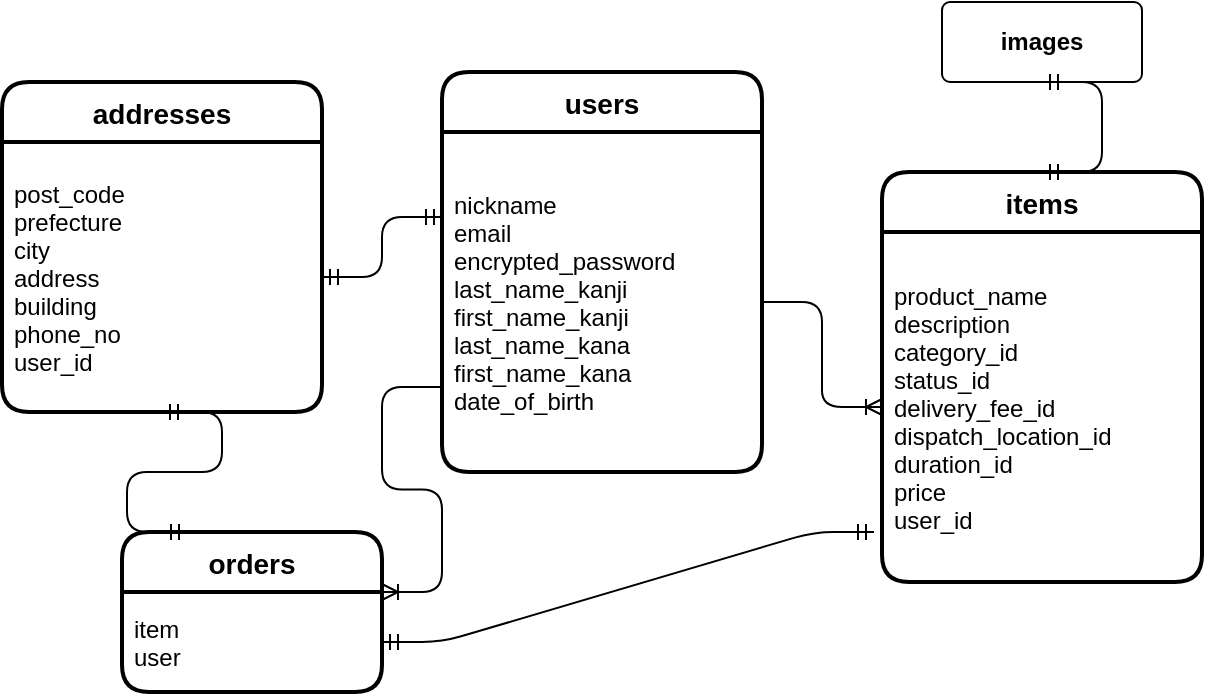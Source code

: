 <mxfile version="13.10.0" type="embed">
    <diagram id="lDL-QhUfjhdGxleWqhyo" name="Page-1">
        <mxGraphModel dx="242" dy="390" grid="1" gridSize="10" guides="1" tooltips="1" connect="1" arrows="1" fold="1" page="1" pageScale="1" pageWidth="1100" pageHeight="850" math="0" shadow="0">
            <root>
                <mxCell id="0"/>
                <mxCell id="1" parent="0"/>
                <mxCell id="77" value="users" style="swimlane;childLayout=stackLayout;horizontal=1;startSize=30;horizontalStack=0;rounded=1;fontSize=14;fontStyle=1;strokeWidth=2;resizeParent=0;resizeLast=1;shadow=0;dashed=0;align=center;" parent="1" vertex="1">
                    <mxGeometry x="330" y="270" width="160" height="200" as="geometry"/>
                </mxCell>
                <mxCell id="78" value="nickname&#10;email&#10;encrypted_password&#10;last_name_kanji&#10;first_name_kanji&#10;last_name_kana&#10;first_name_kana&#10;date_of_birth" style="align=left;strokeColor=none;fillColor=none;spacingLeft=4;fontSize=12;verticalAlign=middle;resizable=0;rotatable=0;part=1;" parent="77" vertex="1">
                    <mxGeometry y="30" width="160" height="170" as="geometry"/>
                </mxCell>
                <mxCell id="79" value="items" style="swimlane;childLayout=stackLayout;horizontal=1;startSize=30;horizontalStack=0;rounded=1;fontSize=14;fontStyle=1;strokeWidth=2;resizeParent=0;resizeLast=1;shadow=0;dashed=0;align=center;" parent="1" vertex="1">
                    <mxGeometry x="550" y="320" width="160" height="205" as="geometry"/>
                </mxCell>
                <mxCell id="80" value="product_name&#10;description&#10;category_id&#10;status_id&#10;delivery_fee_id&#10;dispatch_location_id&#10;duration_id&#10;price&#10;user_id" style="align=left;strokeColor=none;fillColor=none;spacingLeft=4;fontSize=12;verticalAlign=middle;resizable=0;rotatable=0;part=1;" parent="79" vertex="1">
                    <mxGeometry y="30" width="160" height="175" as="geometry"/>
                </mxCell>
                <mxCell id="81" value="" style="edgeStyle=entityRelationEdgeStyle;fontSize=12;html=1;endArrow=ERoneToMany;exitX=1;exitY=0.5;exitDx=0;exitDy=0;entryX=0;entryY=0.5;entryDx=0;entryDy=0;" parent="1" source="78" target="80" edge="1">
                    <mxGeometry width="100" height="100" relative="1" as="geometry">
                        <mxPoint x="320" y="450" as="sourcePoint"/>
                        <mxPoint x="460" y="420" as="targetPoint"/>
                    </mxGeometry>
                </mxCell>
                <mxCell id="82" value="addresses" style="swimlane;childLayout=stackLayout;horizontal=1;startSize=30;horizontalStack=0;rounded=1;fontSize=14;fontStyle=1;strokeWidth=2;resizeParent=0;resizeLast=1;shadow=0;dashed=0;align=center;" parent="1" vertex="1">
                    <mxGeometry x="110" y="275" width="160" height="165" as="geometry"/>
                </mxCell>
                <mxCell id="83" value="post_code&#10;prefecture&#10;city&#10;address&#10;building&#10;phone_no&#10;user_id" style="align=left;strokeColor=none;fillColor=none;spacingLeft=4;fontSize=12;verticalAlign=middle;resizable=0;rotatable=0;part=1;" parent="82" vertex="1">
                    <mxGeometry y="30" width="160" height="135" as="geometry"/>
                </mxCell>
                <mxCell id="84" value="orders" style="swimlane;childLayout=stackLayout;horizontal=1;startSize=30;horizontalStack=0;rounded=1;fontSize=14;fontStyle=1;strokeWidth=2;resizeParent=0;resizeLast=1;shadow=0;dashed=0;align=center;" parent="1" vertex="1">
                    <mxGeometry x="170" y="500" width="130" height="80" as="geometry"/>
                </mxCell>
                <mxCell id="85" value="item&#10;user" style="align=left;strokeColor=none;fillColor=none;spacingLeft=4;fontSize=12;verticalAlign=middle;resizable=0;rotatable=0;part=1;" parent="84" vertex="1">
                    <mxGeometry y="30" width="130" height="50" as="geometry"/>
                </mxCell>
                <mxCell id="95" value="" style="edgeStyle=entityRelationEdgeStyle;fontSize=12;html=1;endArrow=ERmandOne;startArrow=ERmandOne;exitX=0;exitY=0.25;exitDx=0;exitDy=0;entryX=1;entryY=0.5;entryDx=0;entryDy=0;" parent="1" source="78" target="83" edge="1">
                    <mxGeometry width="100" height="100" relative="1" as="geometry">
                        <mxPoint x="350" y="470" as="sourcePoint"/>
                        <mxPoint x="450" y="370" as="targetPoint"/>
                    </mxGeometry>
                </mxCell>
                <mxCell id="101" value="" style="edgeStyle=entityRelationEdgeStyle;fontSize=12;html=1;endArrow=ERmandOne;startArrow=ERmandOne;entryX=0.5;entryY=1;entryDx=0;entryDy=0;exitX=0.25;exitY=0;exitDx=0;exitDy=0;" edge="1" parent="1" source="84" target="83">
                    <mxGeometry width="100" height="100" relative="1" as="geometry">
                        <mxPoint x="170" y="510" as="sourcePoint"/>
                        <mxPoint x="270" y="410" as="targetPoint"/>
                    </mxGeometry>
                </mxCell>
                <mxCell id="103" value="" style="edgeStyle=entityRelationEdgeStyle;fontSize=12;html=1;endArrow=ERoneToMany;exitX=0;exitY=0.75;exitDx=0;exitDy=0;entryX=1;entryY=0;entryDx=0;entryDy=0;" edge="1" parent="1" source="78" target="85">
                    <mxGeometry width="100" height="100" relative="1" as="geometry">
                        <mxPoint x="340" y="560" as="sourcePoint"/>
                        <mxPoint x="440" y="460" as="targetPoint"/>
                    </mxGeometry>
                </mxCell>
                <mxCell id="104" value="images" style="rounded=1;arcSize=10;whiteSpace=wrap;html=1;align=center;fontStyle=1" vertex="1" parent="1">
                    <mxGeometry x="580" y="235" width="100" height="40" as="geometry"/>
                </mxCell>
                <mxCell id="105" value="" style="edgeStyle=entityRelationEdgeStyle;fontSize=12;html=1;endArrow=ERmandOne;startArrow=ERmandOne;exitX=0.5;exitY=0;exitDx=0;exitDy=0;entryX=0.5;entryY=1;entryDx=0;entryDy=0;" edge="1" parent="1" source="79" target="104">
                    <mxGeometry width="100" height="100" relative="1" as="geometry">
                        <mxPoint x="510" y="590" as="sourcePoint"/>
                        <mxPoint x="610" y="490" as="targetPoint"/>
                    </mxGeometry>
                </mxCell>
                <mxCell id="106" value="" style="edgeStyle=entityRelationEdgeStyle;fontSize=12;html=1;endArrow=ERmandOne;startArrow=ERmandOne;entryX=-0.025;entryY=0.857;entryDx=0;entryDy=0;exitX=1;exitY=0.5;exitDx=0;exitDy=0;entryPerimeter=0;" edge="1" parent="1" source="85" target="80">
                    <mxGeometry width="100" height="100" relative="1" as="geometry">
                        <mxPoint x="250" y="570" as="sourcePoint"/>
                        <mxPoint x="350" y="470" as="targetPoint"/>
                    </mxGeometry>
                </mxCell>
            </root>
        </mxGraphModel>
    </diagram>
</mxfile>